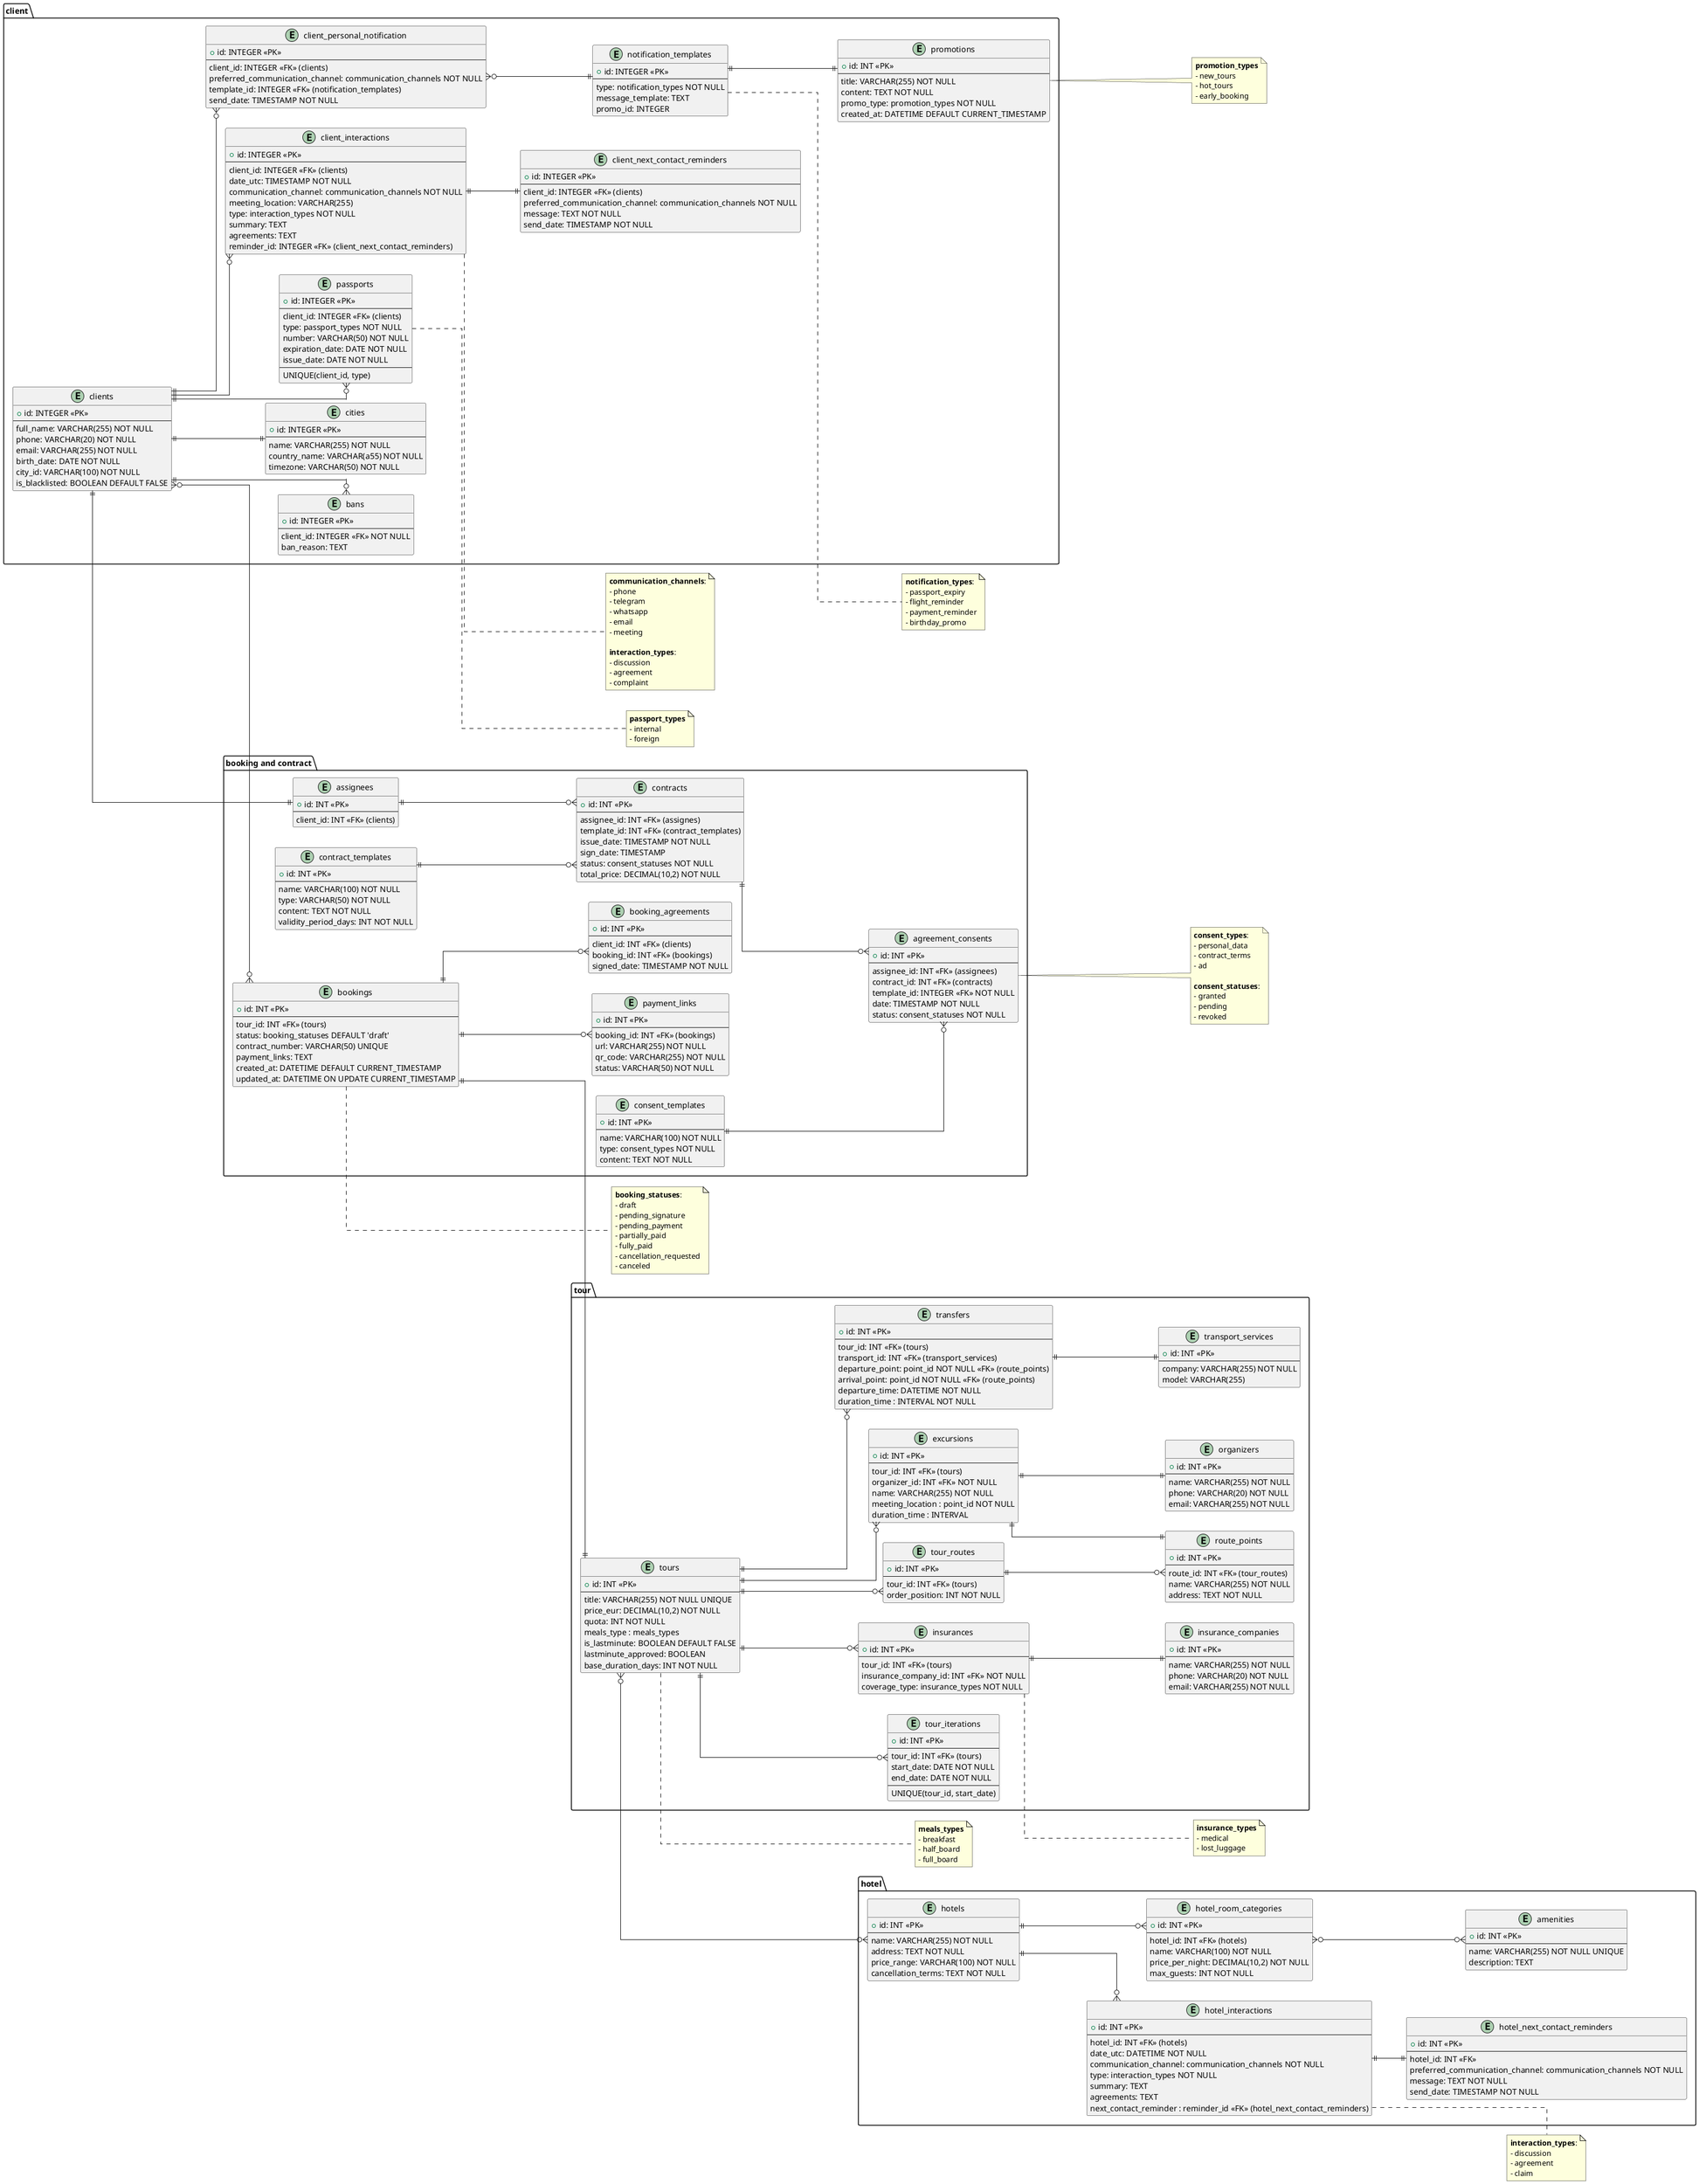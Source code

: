 @startuml trvael
skinparam Linetype ortho
left to right direction

package "client" {
  entity clients{
    + id: INTEGER <<PK>> 
    --
    full_name: VARCHAR(255) NOT NULL
    phone: VARCHAR(20) NOT NULL
    email: VARCHAR(255) NOT NULL
    birth_date: DATE NOT NULL
    city_id: VARCHAR(100) NOT NULL
    is_blacklisted: BOOLEAN DEFAULT FALSE
  }

  entity bans { 
    + id: INTEGER <<PK>>
    --
    client_id: INTEGER <<FK>> NOT NULL
    ban_reason: TEXT 
  }

  entity cities {
    + id: INTEGER <<PK>>
    --
    name: VARCHAR(255) NOT NULL
    country_name: VARCHAR(a55) NOT NULL
    timezone: VARCHAR(50) NOT NULL
  }

  entity passports{
    + id: INTEGER <<PK>>
    --
    client_id: INTEGER <<FK>> (clients)
    type: passport_types NOT NULL
    number: VARCHAR(50) NOT NULL
    expiration_date: DATE NOT NULL
    issue_date: DATE NOT NULL
    --
    UNIQUE(client_id, type)
  }

  entity client_interactions {
    + id: INTEGER <<PK>>
    --
    client_id: INTEGER <<FK>> (clients)
    date_utc: TIMESTAMP NOT NULL
    communication_channel: communication_channels NOT NULL
    meeting_location: VARCHAR(255)
    type: interaction_types NOT NULL
    summary: TEXT
    agreements: TEXT
    reminder_id: INTEGER <<FK>> (client_next_contact_reminders)
  }

  entity client_next_contact_reminders {
    + id: INTEGER <<PK>>
    --
    client_id: INTEGER <<FK>> (clients)
    preferred_communication_channel: communication_channels NOT NULL
    message: TEXT NOT NULL
    send_date: TIMESTAMP NOT NULL
  }

  entity client_personal_notification {
    + id: INTEGER <<PK>>
    --
    client_id: INTEGER <<FK>> (clients)
    preferred_communication_channel: communication_channels NOT NULL
    template_id: INTEGER <<FK>> (notification_templates)
    send_date: TIMESTAMP NOT NULL
  }

  entity notification_templates {
    + id: INTEGER <<PK>>
    --
    type: notification_types NOT NULL
    message_template: TEXT
    promo_id: INTEGER 
  }

  entity promotions {
    + id: INT <<PK>>
    --
    title: VARCHAR(255) NOT NULL
    content: TEXT NOT NULL
    promo_type: promotion_types NOT NULL
    created_at: DATETIME DEFAULT CURRENT_TIMESTAMP
  }
}

package "booking and contract" {
  entity bookings{
    + id: INT <<PK>>
    --
    tour_id: INT <<FK>> (tours)
    status: booking_statuses DEFAULT 'draft'
    contract_number: VARCHAR(50) UNIQUE
    payment_links: TEXT
    created_at: DATETIME DEFAULT CURRENT_TIMESTAMP
    updated_at: DATETIME ON UPDATE CURRENT_TIMESTAMP
  }

  entity booking_agreements {
    + id: INT <<PK>>
    --
    client_id: INT <<FK>> (clients)
    booking_id: INT <<FK>> (bookings)
    signed_date: TIMESTAMP NOT NULL
  }

  entity assignees {
    + id: INT <<PK>>
    --
    client_id: INT <<FK>> (clients)
  }

  entity contract_templates {
    + id: INT <<PK>>
    --
    name: VARCHAR(100) NOT NULL
    type: VARCHAR(50) NOT NULL
    content: TEXT NOT NULL
    validity_period_days: INT NOT NULL
  }

  entity contracts {
    + id: INT <<PK>>
    --
    assignee_id: INT <<FK>> (assignes)
    template_id: INT <<FK>> (contract_templates)
    issue_date: TIMESTAMP NOT NULL
    sign_date: TIMESTAMP
    status: consent_statuses NOT NULL
    total_price: DECIMAL(10,2) NOT NULL
  }

  entity agreement_consents {
    + id: INT <<PK>>
    --
    assignee_id: INT <<FK>> (assignees)
    contract_id: INT <<FK>> (contracts)
    template_id: INTEGER <<FK>> NOT NULL
    date: TIMESTAMP NOT NULL
    status: consent_statuses NOT NULL
  }

  entity consent_templates {
    + id: INT <<PK>>
    --
    name: VARCHAR(100) NOT NULL
    type: consent_types NOT NULL 
    content: TEXT NOT NULL
  }

  entity payment_links {
    + id: INT <<PK>>
    --
    booking_id: INT <<FK>> (bookings)
    url: VARCHAR(255) NOT NULL
    qr_code: VARCHAR(255) NOT NULL
    status: VARCHAR(50) NOT NULL
  }
}


package "tour" {
  entity tours{
    + id: INT <<PK>>
    --
    title: VARCHAR(255) NOT NULL UNIQUE
    price_eur: DECIMAL(10,2) NOT NULL
    quota: INT NOT NULL
    meals_type : meals_types
    is_lastminute: BOOLEAN DEFAULT FALSE 
    lastminute_approved: BOOLEAN
    base_duration_days: INT NOT NULL
  }

  ' Usually toursrun several iterations during the year
  entity tour_iterations { 
    + id: INT <<PK>>
    --
    tour_id: INT <<FK>> (tours)
    start_date: DATE NOT NULL
    end_date: DATE NOT NULL
    --
    UNIQUE(tour_id, start_date)
  }

  entity tour_routes {
    + id: INT <<PK>>
    --
    tour_id: INT <<FK>> (tours)
    order_position: INT NOT NULL
  }

  entity route_points {
    + id: INT <<PK>>
    --
    route_id: INT <<FK>> (tour_routes)
    name: VARCHAR(255) NOT NULL
    address: TEXT NOT NULL
  }

  entity transport_services {
    + id: INT <<PK>>
    --
    company: VARCHAR(255) NOT NULL
    model: VARCHAR(255)
  }

  entity transfers {
    + id: INT <<PK>>
    --
    tour_id: INT <<FK>> (tours)
    transport_id: INT <<FK>> (transport_services)
    departure_point: point_id NOT NULL <<FK>> (route_points)
    arrival_point: point_id NOT NULL <<FK>> (route_points)
    departure_time: DATETIME NOT NULL
    duration_time : INTERVAL NOT NULL
  }

  entity organizers {
    + id: INT <<PK>>
    --
    name: VARCHAR(255) NOT NULL
    phone: VARCHAR(20) NOT NULL
    email: VARCHAR(255) NOT NULL
  }

  entity excursions {
    + id: INT <<PK>>
    --
    tour_id: INT <<FK>> (tours)
    organizer_id: INT <<FK>> NOT NULL
    name: VARCHAR(255) NOT NULL
    meeting_location : point_id NOT NULL
    duration_time : INTERVAL
  }

  entity insurance_companies {
    + id: INT <<PK>>
    --
    name: VARCHAR(255) NOT NULL
    phone: VARCHAR(20) NOT NULL
    email: VARCHAR(255) NOT NULL
  }

  entity insurances {
    + id: INT <<PK>>
    --
    tour_id: INT <<FK>> (tours)
    insurance_company_id: INT <<FK>> NOT NULL
    coverage_type: insurance_types NOT NULL
  }
}


package "hotel" {
  entity hotel_room_categories {
    + id: INT <<PK>>
    --
    hotel_id: INT <<FK>> (hotels)
    name: VARCHAR(100) NOT NULL
    price_per_night: DECIMAL(10,2) NOT NULL
    max_guests: INT NOT NULL
  }

  entity amenities {
    + id: INT <<PK>>
    --
    name: VARCHAR(255) NOT NULL UNIQUE
    description: TEXT
  }

  entity hotels {
    + id: INT <<PK>>
    --
    name: VARCHAR(255) NOT NULL
    address: TEXT NOT NULL
    price_range: VARCHAR(100) NOT NULL
    cancellation_terms: TEXT NOT NULL
  }

  entity hotel_interactions {
    + id: INT <<PK>>
    --
    hotel_id: INT <<FK>> (hotels)
    date_utc: DATETIME NOT NULL
    communication_channel: communication_channels NOT NULL
    type: interaction_types NOT NULL
    summary: TEXT
    agreements: TEXT
    next_contact_reminder : reminder_id <<FK>> (hotel_next_contact_reminders)
  }

  entity hotel_next_contact_reminders {
    + id: INT <<PK>>
    --
    hotel_id: INT <<FK>> 
    preferred_communication_channel: communication_channels NOT NULL
    message: TEXT NOT NULL
    send_date: TIMESTAMP NOT NULL
  }
}

' ENUM Definitions

note right of client_interactions
  **communication_channels**:
  - phone
  - telegram
  - whatsapp
  - email
  - meeting
  
  **interaction_types**:
  - discussion
  - agreement
  - complaint
end note

note right of promotions
  **promotion_types**
  - new_tours
  - hot_tours
  - early_booking
end note

note right of bookings
  **booking_statuses**:
  - draft
  - pending_signature
  - pending_payment
  - partially_paid
  - fully_paid
  - cancellation_requested
  - canceled
end note

note right of agreement_consents
  **consent_types**:
  - personal_data
  - contract_terms
  - ad
  
  **consent_statuses**:
  - granted
  - pending
  - revoked
end note

note right of hotel_interactions
  **interaction_types**:
  - discussion
  - agreement
  - claim
end note

note right of tours
  **meals_types**
  - breakfast
  - half_board
  - full_board
end note

note right of notification_templates
  **notification_types**:
  - passport_expiry
  - flight_reminder
  - payment_reminder
  - birthday_promo
end note

note right of insurances
  **insurance_types**
  - medical
  - lost_luggage
end note

note right of passports
  **passport_types**
  - internal
  - foreign
end note



' Relationships

clients||--o{ passports
clients||--|| cities
clients||--o{ client_interactions
clients }o--o{ bookings
clients ||--o{ bans
client_interactions ||--|| client_next_contact_reminders
client_personal_notification }o--|| notification_templates
clients||--o{ client_personal_notification
notification_templates ||--|| promotions

bookings||--|| tours
tours||--o{ tour_routes
tours||--o{ tour_iterations
tour_routes ||--o{ route_points
tours||--o{ transfers
tours||--o{ excursions
tours||--o{ insurances
tours}o--o{ hotels
excursions ||--|| route_points
excursions ||--|| organizers
transfers ||--|| transport_services
insurances ||--|| insurance_companies

hotels ||--o{ hotel_interactions
hotel_interactions ||--|| hotel_next_contact_reminders
hotels ||--o{ hotel_room_categories
hotel_room_categories }o--o{ amenities

bookings||--o{ booking_agreements
assignees ||--o{ contracts
assignees ||--|| clients
contract_templates ||--o{ contracts
contracts ||--o{ agreement_consents
consent_templates ||--o{ agreement_consents
bookings||--o{ payment_links

@enduml